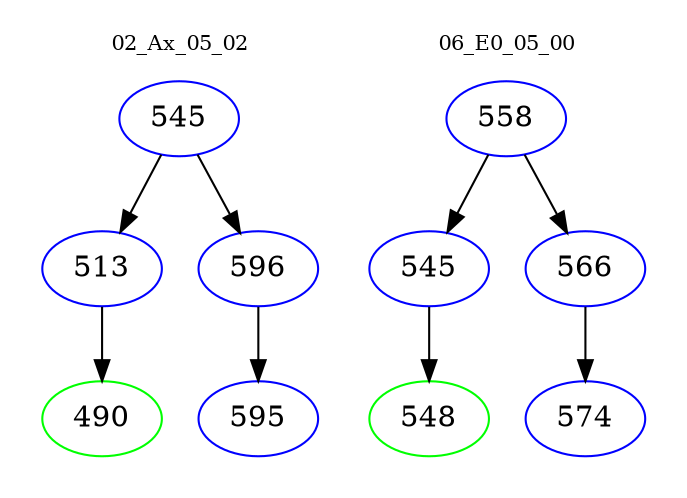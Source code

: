 digraph{
subgraph cluster_0 {
color = white
label = "02_Ax_05_02";
fontsize=10;
T0_545 [label="545", color="blue"]
T0_545 -> T0_513 [color="black"]
T0_513 [label="513", color="blue"]
T0_513 -> T0_490 [color="black"]
T0_490 [label="490", color="green"]
T0_545 -> T0_596 [color="black"]
T0_596 [label="596", color="blue"]
T0_596 -> T0_595 [color="black"]
T0_595 [label="595", color="blue"]
}
subgraph cluster_1 {
color = white
label = "06_E0_05_00";
fontsize=10;
T1_558 [label="558", color="blue"]
T1_558 -> T1_545 [color="black"]
T1_545 [label="545", color="blue"]
T1_545 -> T1_548 [color="black"]
T1_548 [label="548", color="green"]
T1_558 -> T1_566 [color="black"]
T1_566 [label="566", color="blue"]
T1_566 -> T1_574 [color="black"]
T1_574 [label="574", color="blue"]
}
}
